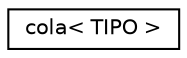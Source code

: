 digraph "Representación gráfica de la clase"
{
  edge [fontname="Helvetica",fontsize="10",labelfontname="Helvetica",labelfontsize="10"];
  node [fontname="Helvetica",fontsize="10",shape=record];
  rankdir="LR";
  Node0 [label="cola\< TIPO \>",height=0.2,width=0.4,color="black", fillcolor="white", style="filled",URL="$classcola.html"];
}
